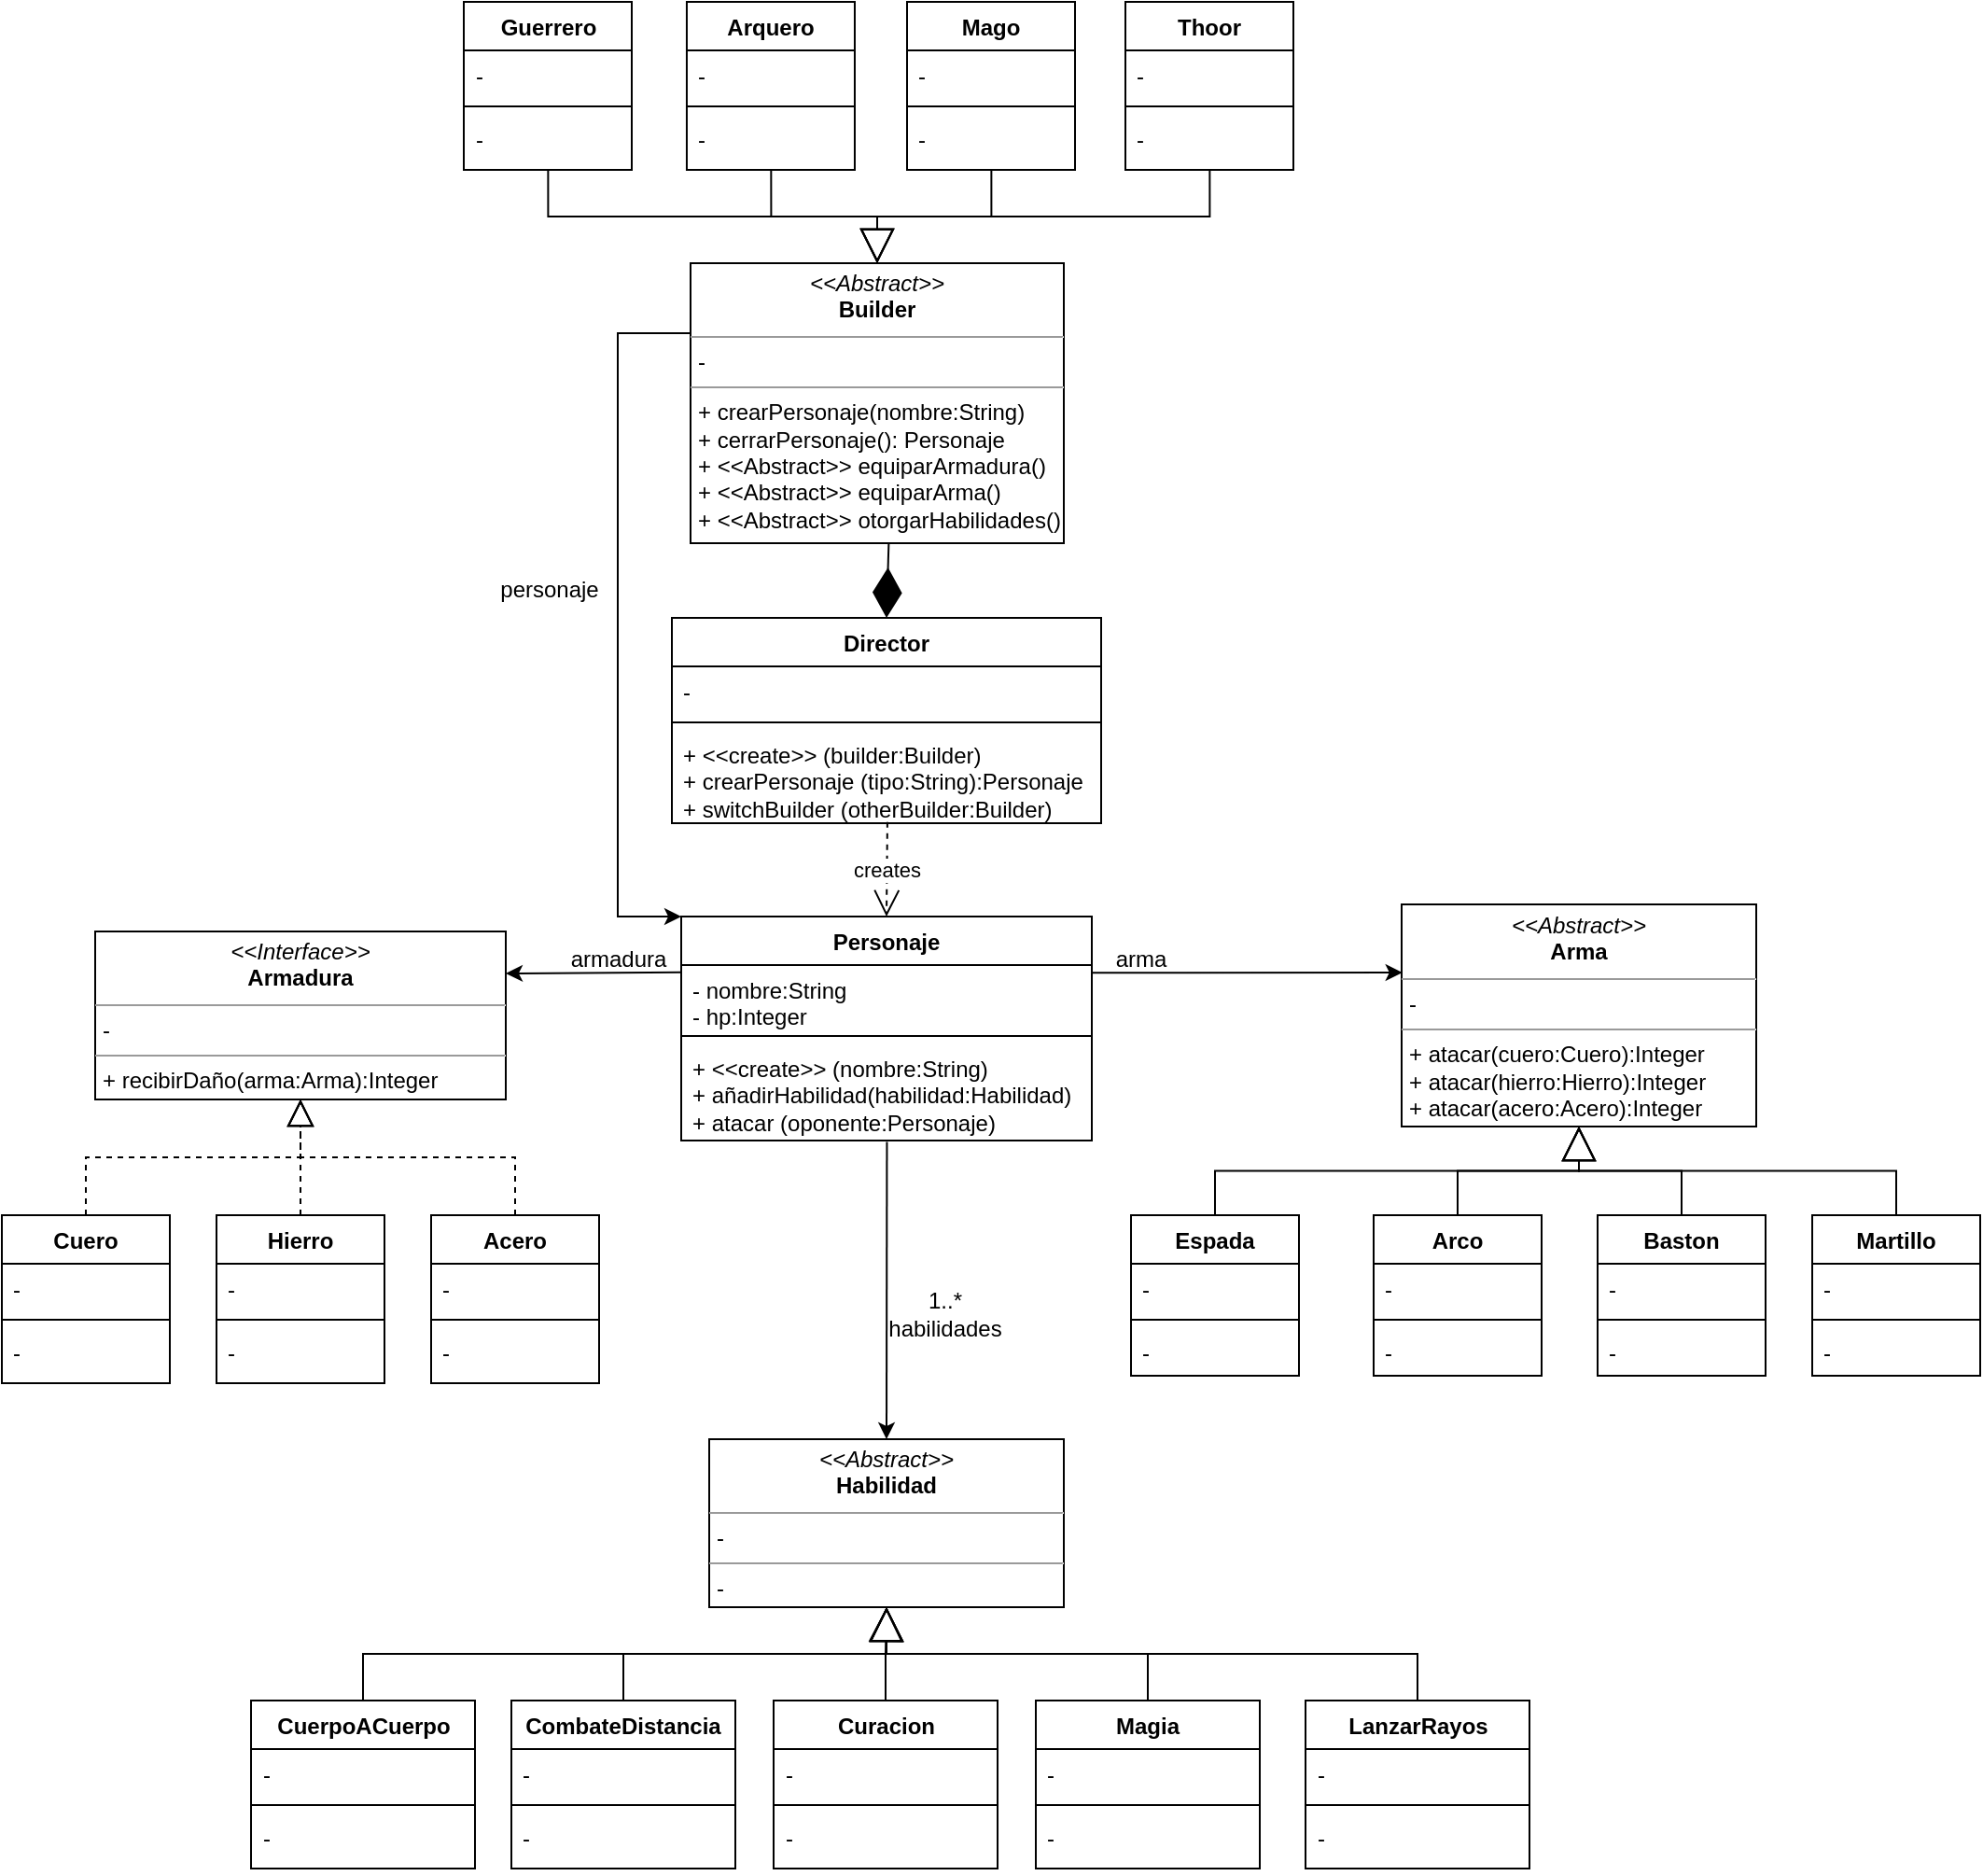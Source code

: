 <mxfile version="21.7.5" type="device">
  <diagram name="Page-1" id="VBmT5hr_gY_kaKwgX23x">
    <mxGraphModel dx="1158" dy="1576" grid="1" gridSize="10" guides="1" tooltips="1" connect="1" arrows="1" fold="1" page="1" pageScale="1" pageWidth="827" pageHeight="1169" math="0" shadow="0">
      <root>
        <mxCell id="0" />
        <mxCell id="1" parent="0" />
        <mxCell id="-g1r-9RGV7ZSKIZAivSF-1" value="Personaje" style="swimlane;fontStyle=1;align=center;verticalAlign=top;childLayout=stackLayout;horizontal=1;startSize=26;horizontalStack=0;resizeParent=1;resizeParentMax=0;resizeLast=0;collapsible=1;marginBottom=0;whiteSpace=wrap;html=1;" parent="1" vertex="1">
          <mxGeometry x="284" y="240" width="220" height="120" as="geometry" />
        </mxCell>
        <mxCell id="-g1r-9RGV7ZSKIZAivSF-2" value="- nombre:String&lt;br&gt;- hp:Integer" style="text;strokeColor=none;fillColor=none;align=left;verticalAlign=top;spacingLeft=4;spacingRight=4;overflow=hidden;rotatable=0;points=[[0,0.5],[1,0.5]];portConstraint=eastwest;whiteSpace=wrap;html=1;" parent="-g1r-9RGV7ZSKIZAivSF-1" vertex="1">
          <mxGeometry y="26" width="220" height="34" as="geometry" />
        </mxCell>
        <mxCell id="-g1r-9RGV7ZSKIZAivSF-3" value="" style="line;strokeWidth=1;fillColor=none;align=left;verticalAlign=middle;spacingTop=-1;spacingLeft=3;spacingRight=3;rotatable=0;labelPosition=right;points=[];portConstraint=eastwest;strokeColor=inherit;" parent="-g1r-9RGV7ZSKIZAivSF-1" vertex="1">
          <mxGeometry y="60" width="220" height="8" as="geometry" />
        </mxCell>
        <mxCell id="-g1r-9RGV7ZSKIZAivSF-4" value="+ &amp;lt;&amp;lt;create&amp;gt;&amp;gt; (nombre:String)&lt;br&gt;+ añadirHabilidad(habilidad:Habilidad)&lt;br&gt;+ atacar (oponente:Personaje)" style="text;strokeColor=none;fillColor=none;align=left;verticalAlign=top;spacingLeft=4;spacingRight=4;overflow=hidden;rotatable=0;points=[[0,0.5],[1,0.5]];portConstraint=eastwest;whiteSpace=wrap;html=1;" parent="-g1r-9RGV7ZSKIZAivSF-1" vertex="1">
          <mxGeometry y="68" width="220" height="52" as="geometry" />
        </mxCell>
        <mxCell id="-g1r-9RGV7ZSKIZAivSF-11" value="&lt;p style=&quot;margin:0px;margin-top:4px;text-align:center;&quot;&gt;&lt;i&gt;&amp;lt;&amp;lt;Interface&amp;gt;&amp;gt;&lt;/i&gt;&lt;br&gt;&lt;b&gt;Armadura&lt;/b&gt;&lt;/p&gt;&lt;hr size=&quot;1&quot;&gt;&lt;p style=&quot;margin:0px;margin-left:4px;&quot;&gt;-&lt;/p&gt;&lt;hr size=&quot;1&quot;&gt;&lt;p style=&quot;margin:0px;margin-left:4px;&quot;&gt;+ recibirDaño(arma:Arma):Integer&lt;/p&gt;" style="verticalAlign=top;align=left;overflow=fill;fontSize=12;fontFamily=Helvetica;html=1;whiteSpace=wrap;" parent="1" vertex="1">
          <mxGeometry x="-30" y="248" width="220" height="90" as="geometry" />
        </mxCell>
        <mxCell id="-g1r-9RGV7ZSKIZAivSF-12" value="Cuero" style="swimlane;fontStyle=1;align=center;verticalAlign=top;childLayout=stackLayout;horizontal=1;startSize=26;horizontalStack=0;resizeParent=1;resizeParentMax=0;resizeLast=0;collapsible=1;marginBottom=0;whiteSpace=wrap;html=1;" parent="1" vertex="1">
          <mxGeometry x="-80" y="400" width="90" height="90" as="geometry" />
        </mxCell>
        <mxCell id="-g1r-9RGV7ZSKIZAivSF-13" value="-&amp;nbsp;" style="text;strokeColor=none;fillColor=none;align=left;verticalAlign=top;spacingLeft=4;spacingRight=4;overflow=hidden;rotatable=0;points=[[0,0.5],[1,0.5]];portConstraint=eastwest;whiteSpace=wrap;html=1;" parent="-g1r-9RGV7ZSKIZAivSF-12" vertex="1">
          <mxGeometry y="26" width="90" height="26" as="geometry" />
        </mxCell>
        <mxCell id="-g1r-9RGV7ZSKIZAivSF-14" value="" style="line;strokeWidth=1;fillColor=none;align=left;verticalAlign=middle;spacingTop=-1;spacingLeft=3;spacingRight=3;rotatable=0;labelPosition=right;points=[];portConstraint=eastwest;strokeColor=inherit;" parent="-g1r-9RGV7ZSKIZAivSF-12" vertex="1">
          <mxGeometry y="52" width="90" height="8" as="geometry" />
        </mxCell>
        <mxCell id="-g1r-9RGV7ZSKIZAivSF-15" value="-" style="text;strokeColor=none;fillColor=none;align=left;verticalAlign=top;spacingLeft=4;spacingRight=4;overflow=hidden;rotatable=0;points=[[0,0.5],[1,0.5]];portConstraint=eastwest;whiteSpace=wrap;html=1;" parent="-g1r-9RGV7ZSKIZAivSF-12" vertex="1">
          <mxGeometry y="60" width="90" height="30" as="geometry" />
        </mxCell>
        <mxCell id="-g1r-9RGV7ZSKIZAivSF-16" value="Hierro" style="swimlane;fontStyle=1;align=center;verticalAlign=top;childLayout=stackLayout;horizontal=1;startSize=26;horizontalStack=0;resizeParent=1;resizeParentMax=0;resizeLast=0;collapsible=1;marginBottom=0;whiteSpace=wrap;html=1;" parent="1" vertex="1">
          <mxGeometry x="35" y="400" width="90" height="90" as="geometry" />
        </mxCell>
        <mxCell id="-g1r-9RGV7ZSKIZAivSF-17" value="-&amp;nbsp;" style="text;strokeColor=none;fillColor=none;align=left;verticalAlign=top;spacingLeft=4;spacingRight=4;overflow=hidden;rotatable=0;points=[[0,0.5],[1,0.5]];portConstraint=eastwest;whiteSpace=wrap;html=1;" parent="-g1r-9RGV7ZSKIZAivSF-16" vertex="1">
          <mxGeometry y="26" width="90" height="26" as="geometry" />
        </mxCell>
        <mxCell id="-g1r-9RGV7ZSKIZAivSF-18" value="" style="line;strokeWidth=1;fillColor=none;align=left;verticalAlign=middle;spacingTop=-1;spacingLeft=3;spacingRight=3;rotatable=0;labelPosition=right;points=[];portConstraint=eastwest;strokeColor=inherit;" parent="-g1r-9RGV7ZSKIZAivSF-16" vertex="1">
          <mxGeometry y="52" width="90" height="8" as="geometry" />
        </mxCell>
        <mxCell id="-g1r-9RGV7ZSKIZAivSF-19" value="-" style="text;strokeColor=none;fillColor=none;align=left;verticalAlign=top;spacingLeft=4;spacingRight=4;overflow=hidden;rotatable=0;points=[[0,0.5],[1,0.5]];portConstraint=eastwest;whiteSpace=wrap;html=1;" parent="-g1r-9RGV7ZSKIZAivSF-16" vertex="1">
          <mxGeometry y="60" width="90" height="30" as="geometry" />
        </mxCell>
        <mxCell id="-g1r-9RGV7ZSKIZAivSF-20" value="Acero" style="swimlane;fontStyle=1;align=center;verticalAlign=top;childLayout=stackLayout;horizontal=1;startSize=26;horizontalStack=0;resizeParent=1;resizeParentMax=0;resizeLast=0;collapsible=1;marginBottom=0;whiteSpace=wrap;html=1;" parent="1" vertex="1">
          <mxGeometry x="150" y="400" width="90" height="90" as="geometry" />
        </mxCell>
        <mxCell id="-g1r-9RGV7ZSKIZAivSF-21" value="-&amp;nbsp;" style="text;strokeColor=none;fillColor=none;align=left;verticalAlign=top;spacingLeft=4;spacingRight=4;overflow=hidden;rotatable=0;points=[[0,0.5],[1,0.5]];portConstraint=eastwest;whiteSpace=wrap;html=1;" parent="-g1r-9RGV7ZSKIZAivSF-20" vertex="1">
          <mxGeometry y="26" width="90" height="26" as="geometry" />
        </mxCell>
        <mxCell id="-g1r-9RGV7ZSKIZAivSF-22" value="" style="line;strokeWidth=1;fillColor=none;align=left;verticalAlign=middle;spacingTop=-1;spacingLeft=3;spacingRight=3;rotatable=0;labelPosition=right;points=[];portConstraint=eastwest;strokeColor=inherit;" parent="-g1r-9RGV7ZSKIZAivSF-20" vertex="1">
          <mxGeometry y="52" width="90" height="8" as="geometry" />
        </mxCell>
        <mxCell id="-g1r-9RGV7ZSKIZAivSF-23" value="-" style="text;strokeColor=none;fillColor=none;align=left;verticalAlign=top;spacingLeft=4;spacingRight=4;overflow=hidden;rotatable=0;points=[[0,0.5],[1,0.5]];portConstraint=eastwest;whiteSpace=wrap;html=1;" parent="-g1r-9RGV7ZSKIZAivSF-20" vertex="1">
          <mxGeometry y="60" width="90" height="30" as="geometry" />
        </mxCell>
        <mxCell id="-g1r-9RGV7ZSKIZAivSF-24" value="" style="endArrow=block;dashed=1;endFill=0;endSize=12;html=1;rounded=0;exitX=0.5;exitY=0;exitDx=0;exitDy=0;entryX=0.5;entryY=1;entryDx=0;entryDy=0;edgeStyle=orthogonalEdgeStyle;" parent="1" source="-g1r-9RGV7ZSKIZAivSF-12" target="-g1r-9RGV7ZSKIZAivSF-11" edge="1">
          <mxGeometry width="160" relative="1" as="geometry">
            <mxPoint x="30" y="380" as="sourcePoint" />
            <mxPoint x="190" y="380" as="targetPoint" />
          </mxGeometry>
        </mxCell>
        <mxCell id="-g1r-9RGV7ZSKIZAivSF-25" value="" style="endArrow=block;dashed=1;endFill=0;endSize=12;html=1;rounded=0;exitX=0.5;exitY=0;exitDx=0;exitDy=0;entryX=0.5;entryY=1;entryDx=0;entryDy=0;edgeStyle=orthogonalEdgeStyle;" parent="1" source="-g1r-9RGV7ZSKIZAivSF-16" target="-g1r-9RGV7ZSKIZAivSF-11" edge="1">
          <mxGeometry width="160" relative="1" as="geometry">
            <mxPoint x="-25" y="410" as="sourcePoint" />
            <mxPoint x="90" y="370" as="targetPoint" />
          </mxGeometry>
        </mxCell>
        <mxCell id="-g1r-9RGV7ZSKIZAivSF-26" value="" style="endArrow=block;dashed=1;endFill=0;endSize=12;html=1;rounded=0;exitX=0.5;exitY=0;exitDx=0;exitDy=0;entryX=0.5;entryY=1;entryDx=0;entryDy=0;edgeStyle=orthogonalEdgeStyle;" parent="1" source="-g1r-9RGV7ZSKIZAivSF-20" target="-g1r-9RGV7ZSKIZAivSF-11" edge="1">
          <mxGeometry width="160" relative="1" as="geometry">
            <mxPoint x="105" y="410" as="sourcePoint" />
            <mxPoint x="90" y="370" as="targetPoint" />
          </mxGeometry>
        </mxCell>
        <mxCell id="-g1r-9RGV7ZSKIZAivSF-28" value="&lt;p style=&quot;margin:0px;margin-top:4px;text-align:center;&quot;&gt;&lt;i&gt;&amp;lt;&amp;lt;Abstract&amp;gt;&amp;gt;&lt;/i&gt;&lt;br&gt;&lt;b&gt;Arma&lt;/b&gt;&lt;/p&gt;&lt;hr size=&quot;1&quot;&gt;&lt;p style=&quot;margin:0px;margin-left:4px;&quot;&gt;-&lt;/p&gt;&lt;hr size=&quot;1&quot;&gt;&lt;p style=&quot;margin:0px;margin-left:4px;&quot;&gt;+ atacar(cuero:Cuero):Integer&lt;/p&gt;&lt;p style=&quot;margin:0px;margin-left:4px;&quot;&gt;+ atacar(hierro:Hierro):Integer&lt;/p&gt;&lt;p style=&quot;margin:0px;margin-left:4px;&quot;&gt;+ atacar(acero:Acero):Integer&lt;/p&gt;" style="verticalAlign=top;align=left;overflow=fill;fontSize=12;fontFamily=Helvetica;html=1;whiteSpace=wrap;" parent="1" vertex="1">
          <mxGeometry x="670" y="233.5" width="190" height="119" as="geometry" />
        </mxCell>
        <mxCell id="-g1r-9RGV7ZSKIZAivSF-29" value="Espada" style="swimlane;fontStyle=1;align=center;verticalAlign=top;childLayout=stackLayout;horizontal=1;startSize=26;horizontalStack=0;resizeParent=1;resizeParentMax=0;resizeLast=0;collapsible=1;marginBottom=0;whiteSpace=wrap;html=1;" parent="1" vertex="1">
          <mxGeometry x="525" y="400" width="90" height="86" as="geometry" />
        </mxCell>
        <mxCell id="-g1r-9RGV7ZSKIZAivSF-30" value="-" style="text;strokeColor=none;fillColor=none;align=left;verticalAlign=top;spacingLeft=4;spacingRight=4;overflow=hidden;rotatable=0;points=[[0,0.5],[1,0.5]];portConstraint=eastwest;whiteSpace=wrap;html=1;" parent="-g1r-9RGV7ZSKIZAivSF-29" vertex="1">
          <mxGeometry y="26" width="90" height="26" as="geometry" />
        </mxCell>
        <mxCell id="-g1r-9RGV7ZSKIZAivSF-31" value="" style="line;strokeWidth=1;fillColor=none;align=left;verticalAlign=middle;spacingTop=-1;spacingLeft=3;spacingRight=3;rotatable=0;labelPosition=right;points=[];portConstraint=eastwest;strokeColor=inherit;" parent="-g1r-9RGV7ZSKIZAivSF-29" vertex="1">
          <mxGeometry y="52" width="90" height="8" as="geometry" />
        </mxCell>
        <mxCell id="-g1r-9RGV7ZSKIZAivSF-32" value="-" style="text;strokeColor=none;fillColor=none;align=left;verticalAlign=top;spacingLeft=4;spacingRight=4;overflow=hidden;rotatable=0;points=[[0,0.5],[1,0.5]];portConstraint=eastwest;whiteSpace=wrap;html=1;" parent="-g1r-9RGV7ZSKIZAivSF-29" vertex="1">
          <mxGeometry y="60" width="90" height="26" as="geometry" />
        </mxCell>
        <mxCell id="-g1r-9RGV7ZSKIZAivSF-33" value="Arco" style="swimlane;fontStyle=1;align=center;verticalAlign=top;childLayout=stackLayout;horizontal=1;startSize=26;horizontalStack=0;resizeParent=1;resizeParentMax=0;resizeLast=0;collapsible=1;marginBottom=0;whiteSpace=wrap;html=1;" parent="1" vertex="1">
          <mxGeometry x="655" y="400" width="90" height="86" as="geometry" />
        </mxCell>
        <mxCell id="-g1r-9RGV7ZSKIZAivSF-34" value="-" style="text;strokeColor=none;fillColor=none;align=left;verticalAlign=top;spacingLeft=4;spacingRight=4;overflow=hidden;rotatable=0;points=[[0,0.5],[1,0.5]];portConstraint=eastwest;whiteSpace=wrap;html=1;" parent="-g1r-9RGV7ZSKIZAivSF-33" vertex="1">
          <mxGeometry y="26" width="90" height="26" as="geometry" />
        </mxCell>
        <mxCell id="-g1r-9RGV7ZSKIZAivSF-35" value="" style="line;strokeWidth=1;fillColor=none;align=left;verticalAlign=middle;spacingTop=-1;spacingLeft=3;spacingRight=3;rotatable=0;labelPosition=right;points=[];portConstraint=eastwest;strokeColor=inherit;" parent="-g1r-9RGV7ZSKIZAivSF-33" vertex="1">
          <mxGeometry y="52" width="90" height="8" as="geometry" />
        </mxCell>
        <mxCell id="-g1r-9RGV7ZSKIZAivSF-36" value="-" style="text;strokeColor=none;fillColor=none;align=left;verticalAlign=top;spacingLeft=4;spacingRight=4;overflow=hidden;rotatable=0;points=[[0,0.5],[1,0.5]];portConstraint=eastwest;whiteSpace=wrap;html=1;" parent="-g1r-9RGV7ZSKIZAivSF-33" vertex="1">
          <mxGeometry y="60" width="90" height="26" as="geometry" />
        </mxCell>
        <mxCell id="-g1r-9RGV7ZSKIZAivSF-37" value="Baston" style="swimlane;fontStyle=1;align=center;verticalAlign=top;childLayout=stackLayout;horizontal=1;startSize=26;horizontalStack=0;resizeParent=1;resizeParentMax=0;resizeLast=0;collapsible=1;marginBottom=0;whiteSpace=wrap;html=1;" parent="1" vertex="1">
          <mxGeometry x="775" y="400" width="90" height="86" as="geometry" />
        </mxCell>
        <mxCell id="-g1r-9RGV7ZSKIZAivSF-38" value="-" style="text;strokeColor=none;fillColor=none;align=left;verticalAlign=top;spacingLeft=4;spacingRight=4;overflow=hidden;rotatable=0;points=[[0,0.5],[1,0.5]];portConstraint=eastwest;whiteSpace=wrap;html=1;" parent="-g1r-9RGV7ZSKIZAivSF-37" vertex="1">
          <mxGeometry y="26" width="90" height="26" as="geometry" />
        </mxCell>
        <mxCell id="-g1r-9RGV7ZSKIZAivSF-39" value="" style="line;strokeWidth=1;fillColor=none;align=left;verticalAlign=middle;spacingTop=-1;spacingLeft=3;spacingRight=3;rotatable=0;labelPosition=right;points=[];portConstraint=eastwest;strokeColor=inherit;" parent="-g1r-9RGV7ZSKIZAivSF-37" vertex="1">
          <mxGeometry y="52" width="90" height="8" as="geometry" />
        </mxCell>
        <mxCell id="-g1r-9RGV7ZSKIZAivSF-40" value="-" style="text;strokeColor=none;fillColor=none;align=left;verticalAlign=top;spacingLeft=4;spacingRight=4;overflow=hidden;rotatable=0;points=[[0,0.5],[1,0.5]];portConstraint=eastwest;whiteSpace=wrap;html=1;" parent="-g1r-9RGV7ZSKIZAivSF-37" vertex="1">
          <mxGeometry y="60" width="90" height="26" as="geometry" />
        </mxCell>
        <mxCell id="-g1r-9RGV7ZSKIZAivSF-41" value="" style="endArrow=block;endSize=16;endFill=0;html=1;rounded=0;exitX=0.5;exitY=0;exitDx=0;exitDy=0;entryX=0.5;entryY=1;entryDx=0;entryDy=0;edgeStyle=orthogonalEdgeStyle;" parent="1" source="-g1r-9RGV7ZSKIZAivSF-29" target="-g1r-9RGV7ZSKIZAivSF-28" edge="1">
          <mxGeometry width="160" relative="1" as="geometry">
            <mxPoint x="440" y="420" as="sourcePoint" />
            <mxPoint x="600" y="420" as="targetPoint" />
          </mxGeometry>
        </mxCell>
        <mxCell id="-g1r-9RGV7ZSKIZAivSF-42" value="" style="endArrow=block;endSize=16;endFill=0;html=1;rounded=0;exitX=0.5;exitY=0;exitDx=0;exitDy=0;edgeStyle=orthogonalEdgeStyle;entryX=0.5;entryY=1;entryDx=0;entryDy=0;" parent="1" source="-g1r-9RGV7ZSKIZAivSF-33" target="-g1r-9RGV7ZSKIZAivSF-28" edge="1">
          <mxGeometry width="160" relative="1" as="geometry">
            <mxPoint x="580" y="410" as="sourcePoint" />
            <mxPoint x="700" y="330" as="targetPoint" />
          </mxGeometry>
        </mxCell>
        <mxCell id="-g1r-9RGV7ZSKIZAivSF-43" value="" style="endArrow=block;endSize=16;endFill=0;html=1;rounded=0;exitX=0.5;exitY=0;exitDx=0;exitDy=0;edgeStyle=orthogonalEdgeStyle;entryX=0.5;entryY=1;entryDx=0;entryDy=0;" parent="1" source="-g1r-9RGV7ZSKIZAivSF-37" target="-g1r-9RGV7ZSKIZAivSF-28" edge="1">
          <mxGeometry width="160" relative="1" as="geometry">
            <mxPoint x="710" y="410" as="sourcePoint" />
            <mxPoint x="710" y="340" as="targetPoint" />
          </mxGeometry>
        </mxCell>
        <mxCell id="-g1r-9RGV7ZSKIZAivSF-44" value="&lt;p style=&quot;margin:0px;margin-top:4px;text-align:center;&quot;&gt;&lt;i&gt;&amp;lt;&amp;lt;Abstract&amp;gt;&amp;gt;&lt;/i&gt;&lt;br&gt;&lt;b&gt;Habilidad&lt;/b&gt;&lt;/p&gt;&lt;hr size=&quot;1&quot;&gt;&lt;p style=&quot;margin:0px;margin-left:4px;&quot;&gt;-&lt;/p&gt;&lt;hr size=&quot;1&quot;&gt;&lt;p style=&quot;margin:0px;margin-left:4px;&quot;&gt;-&lt;/p&gt;" style="verticalAlign=top;align=left;overflow=fill;fontSize=12;fontFamily=Helvetica;html=1;whiteSpace=wrap;" parent="1" vertex="1">
          <mxGeometry x="299" y="520" width="190" height="90" as="geometry" />
        </mxCell>
        <mxCell id="-g1r-9RGV7ZSKIZAivSF-45" value="CuerpoACuerpo" style="swimlane;fontStyle=1;align=center;verticalAlign=top;childLayout=stackLayout;horizontal=1;startSize=26;horizontalStack=0;resizeParent=1;resizeParentMax=0;resizeLast=0;collapsible=1;marginBottom=0;whiteSpace=wrap;html=1;" parent="1" vertex="1">
          <mxGeometry x="53.5" y="660" width="120" height="90" as="geometry" />
        </mxCell>
        <mxCell id="-g1r-9RGV7ZSKIZAivSF-46" value="-&amp;nbsp;" style="text;strokeColor=none;fillColor=none;align=left;verticalAlign=top;spacingLeft=4;spacingRight=4;overflow=hidden;rotatable=0;points=[[0,0.5],[1,0.5]];portConstraint=eastwest;whiteSpace=wrap;html=1;" parent="-g1r-9RGV7ZSKIZAivSF-45" vertex="1">
          <mxGeometry y="26" width="120" height="26" as="geometry" />
        </mxCell>
        <mxCell id="-g1r-9RGV7ZSKIZAivSF-47" value="" style="line;strokeWidth=1;fillColor=none;align=left;verticalAlign=middle;spacingTop=-1;spacingLeft=3;spacingRight=3;rotatable=0;labelPosition=right;points=[];portConstraint=eastwest;strokeColor=inherit;" parent="-g1r-9RGV7ZSKIZAivSF-45" vertex="1">
          <mxGeometry y="52" width="120" height="8" as="geometry" />
        </mxCell>
        <mxCell id="-g1r-9RGV7ZSKIZAivSF-48" value="-" style="text;strokeColor=none;fillColor=none;align=left;verticalAlign=top;spacingLeft=4;spacingRight=4;overflow=hidden;rotatable=0;points=[[0,0.5],[1,0.5]];portConstraint=eastwest;whiteSpace=wrap;html=1;" parent="-g1r-9RGV7ZSKIZAivSF-45" vertex="1">
          <mxGeometry y="60" width="120" height="30" as="geometry" />
        </mxCell>
        <mxCell id="-g1r-9RGV7ZSKIZAivSF-49" value="CombateDistancia" style="swimlane;fontStyle=1;align=center;verticalAlign=top;childLayout=stackLayout;horizontal=1;startSize=26;horizontalStack=0;resizeParent=1;resizeParentMax=0;resizeLast=0;collapsible=1;marginBottom=0;whiteSpace=wrap;html=1;" parent="1" vertex="1">
          <mxGeometry x="193" y="660" width="120" height="90" as="geometry" />
        </mxCell>
        <mxCell id="-g1r-9RGV7ZSKIZAivSF-50" value="-&amp;nbsp;" style="text;strokeColor=none;fillColor=none;align=left;verticalAlign=top;spacingLeft=4;spacingRight=4;overflow=hidden;rotatable=0;points=[[0,0.5],[1,0.5]];portConstraint=eastwest;whiteSpace=wrap;html=1;" parent="-g1r-9RGV7ZSKIZAivSF-49" vertex="1">
          <mxGeometry y="26" width="120" height="26" as="geometry" />
        </mxCell>
        <mxCell id="-g1r-9RGV7ZSKIZAivSF-51" value="" style="line;strokeWidth=1;fillColor=none;align=left;verticalAlign=middle;spacingTop=-1;spacingLeft=3;spacingRight=3;rotatable=0;labelPosition=right;points=[];portConstraint=eastwest;strokeColor=inherit;" parent="-g1r-9RGV7ZSKIZAivSF-49" vertex="1">
          <mxGeometry y="52" width="120" height="8" as="geometry" />
        </mxCell>
        <mxCell id="-g1r-9RGV7ZSKIZAivSF-52" value="-" style="text;strokeColor=none;fillColor=none;align=left;verticalAlign=top;spacingLeft=4;spacingRight=4;overflow=hidden;rotatable=0;points=[[0,0.5],[1,0.5]];portConstraint=eastwest;whiteSpace=wrap;html=1;" parent="-g1r-9RGV7ZSKIZAivSF-49" vertex="1">
          <mxGeometry y="60" width="120" height="30" as="geometry" />
        </mxCell>
        <mxCell id="-g1r-9RGV7ZSKIZAivSF-53" value="Curacion" style="swimlane;fontStyle=1;align=center;verticalAlign=top;childLayout=stackLayout;horizontal=1;startSize=26;horizontalStack=0;resizeParent=1;resizeParentMax=0;resizeLast=0;collapsible=1;marginBottom=0;whiteSpace=wrap;html=1;" parent="1" vertex="1">
          <mxGeometry x="333.5" y="660" width="120" height="90" as="geometry" />
        </mxCell>
        <mxCell id="-g1r-9RGV7ZSKIZAivSF-54" value="-&amp;nbsp;" style="text;strokeColor=none;fillColor=none;align=left;verticalAlign=top;spacingLeft=4;spacingRight=4;overflow=hidden;rotatable=0;points=[[0,0.5],[1,0.5]];portConstraint=eastwest;whiteSpace=wrap;html=1;" parent="-g1r-9RGV7ZSKIZAivSF-53" vertex="1">
          <mxGeometry y="26" width="120" height="26" as="geometry" />
        </mxCell>
        <mxCell id="-g1r-9RGV7ZSKIZAivSF-55" value="" style="line;strokeWidth=1;fillColor=none;align=left;verticalAlign=middle;spacingTop=-1;spacingLeft=3;spacingRight=3;rotatable=0;labelPosition=right;points=[];portConstraint=eastwest;strokeColor=inherit;" parent="-g1r-9RGV7ZSKIZAivSF-53" vertex="1">
          <mxGeometry y="52" width="120" height="8" as="geometry" />
        </mxCell>
        <mxCell id="-g1r-9RGV7ZSKIZAivSF-56" value="-" style="text;strokeColor=none;fillColor=none;align=left;verticalAlign=top;spacingLeft=4;spacingRight=4;overflow=hidden;rotatable=0;points=[[0,0.5],[1,0.5]];portConstraint=eastwest;whiteSpace=wrap;html=1;" parent="-g1r-9RGV7ZSKIZAivSF-53" vertex="1">
          <mxGeometry y="60" width="120" height="30" as="geometry" />
        </mxCell>
        <mxCell id="-g1r-9RGV7ZSKIZAivSF-57" value="Magia" style="swimlane;fontStyle=1;align=center;verticalAlign=top;childLayout=stackLayout;horizontal=1;startSize=26;horizontalStack=0;resizeParent=1;resizeParentMax=0;resizeLast=0;collapsible=1;marginBottom=0;whiteSpace=wrap;html=1;" parent="1" vertex="1">
          <mxGeometry x="474" y="660" width="120" height="90" as="geometry" />
        </mxCell>
        <mxCell id="-g1r-9RGV7ZSKIZAivSF-58" value="-&amp;nbsp;" style="text;strokeColor=none;fillColor=none;align=left;verticalAlign=top;spacingLeft=4;spacingRight=4;overflow=hidden;rotatable=0;points=[[0,0.5],[1,0.5]];portConstraint=eastwest;whiteSpace=wrap;html=1;" parent="-g1r-9RGV7ZSKIZAivSF-57" vertex="1">
          <mxGeometry y="26" width="120" height="26" as="geometry" />
        </mxCell>
        <mxCell id="-g1r-9RGV7ZSKIZAivSF-59" value="" style="line;strokeWidth=1;fillColor=none;align=left;verticalAlign=middle;spacingTop=-1;spacingLeft=3;spacingRight=3;rotatable=0;labelPosition=right;points=[];portConstraint=eastwest;strokeColor=inherit;" parent="-g1r-9RGV7ZSKIZAivSF-57" vertex="1">
          <mxGeometry y="52" width="120" height="8" as="geometry" />
        </mxCell>
        <mxCell id="-g1r-9RGV7ZSKIZAivSF-60" value="-" style="text;strokeColor=none;fillColor=none;align=left;verticalAlign=top;spacingLeft=4;spacingRight=4;overflow=hidden;rotatable=0;points=[[0,0.5],[1,0.5]];portConstraint=eastwest;whiteSpace=wrap;html=1;" parent="-g1r-9RGV7ZSKIZAivSF-57" vertex="1">
          <mxGeometry y="60" width="120" height="30" as="geometry" />
        </mxCell>
        <mxCell id="-g1r-9RGV7ZSKIZAivSF-61" value="" style="endArrow=block;endSize=16;endFill=0;html=1;rounded=0;exitX=0.5;exitY=0;exitDx=0;exitDy=0;entryX=0.5;entryY=1;entryDx=0;entryDy=0;edgeStyle=orthogonalEdgeStyle;" parent="1" source="-g1r-9RGV7ZSKIZAivSF-45" target="-g1r-9RGV7ZSKIZAivSF-44" edge="1">
          <mxGeometry width="160" relative="1" as="geometry">
            <mxPoint x="580" y="410" as="sourcePoint" />
            <mxPoint x="710" y="350" as="targetPoint" />
          </mxGeometry>
        </mxCell>
        <mxCell id="-g1r-9RGV7ZSKIZAivSF-62" value="" style="endArrow=block;endSize=16;endFill=0;html=1;rounded=0;exitX=0.5;exitY=0;exitDx=0;exitDy=0;entryX=0.5;entryY=1;entryDx=0;entryDy=0;edgeStyle=orthogonalEdgeStyle;" parent="1" source="-g1r-9RGV7ZSKIZAivSF-49" target="-g1r-9RGV7ZSKIZAivSF-44" edge="1">
          <mxGeometry width="160" relative="1" as="geometry">
            <mxPoint x="195" y="670" as="sourcePoint" />
            <mxPoint x="405" y="620" as="targetPoint" />
          </mxGeometry>
        </mxCell>
        <mxCell id="-g1r-9RGV7ZSKIZAivSF-63" value="" style="endArrow=block;endSize=16;endFill=0;html=1;rounded=0;exitX=0.5;exitY=0;exitDx=0;exitDy=0;entryX=0.5;entryY=1;entryDx=0;entryDy=0;edgeStyle=orthogonalEdgeStyle;" parent="1" source="-g1r-9RGV7ZSKIZAivSF-53" target="-g1r-9RGV7ZSKIZAivSF-44" edge="1">
          <mxGeometry width="160" relative="1" as="geometry">
            <mxPoint x="205" y="680" as="sourcePoint" />
            <mxPoint x="415" y="630" as="targetPoint" />
          </mxGeometry>
        </mxCell>
        <mxCell id="-g1r-9RGV7ZSKIZAivSF-64" value="" style="endArrow=block;endSize=16;endFill=0;html=1;rounded=0;exitX=0.5;exitY=0;exitDx=0;exitDy=0;entryX=0.5;entryY=1;entryDx=0;entryDy=0;edgeStyle=orthogonalEdgeStyle;" parent="1" source="-g1r-9RGV7ZSKIZAivSF-57" target="-g1r-9RGV7ZSKIZAivSF-44" edge="1">
          <mxGeometry width="160" relative="1" as="geometry">
            <mxPoint x="215" y="690" as="sourcePoint" />
            <mxPoint x="425" y="640" as="targetPoint" />
          </mxGeometry>
        </mxCell>
        <mxCell id="-g1r-9RGV7ZSKIZAivSF-65" value="Director" style="swimlane;fontStyle=1;align=center;verticalAlign=top;childLayout=stackLayout;horizontal=1;startSize=26;horizontalStack=0;resizeParent=1;resizeParentMax=0;resizeLast=0;collapsible=1;marginBottom=0;whiteSpace=wrap;html=1;" parent="1" vertex="1">
          <mxGeometry x="279" y="80" width="230" height="110" as="geometry" />
        </mxCell>
        <mxCell id="-g1r-9RGV7ZSKIZAivSF-66" value="-" style="text;strokeColor=none;fillColor=none;align=left;verticalAlign=top;spacingLeft=4;spacingRight=4;overflow=hidden;rotatable=0;points=[[0,0.5],[1,0.5]];portConstraint=eastwest;whiteSpace=wrap;html=1;" parent="-g1r-9RGV7ZSKIZAivSF-65" vertex="1">
          <mxGeometry y="26" width="230" height="26" as="geometry" />
        </mxCell>
        <mxCell id="-g1r-9RGV7ZSKIZAivSF-67" value="" style="line;strokeWidth=1;fillColor=none;align=left;verticalAlign=middle;spacingTop=-1;spacingLeft=3;spacingRight=3;rotatable=0;labelPosition=right;points=[];portConstraint=eastwest;strokeColor=inherit;" parent="-g1r-9RGV7ZSKIZAivSF-65" vertex="1">
          <mxGeometry y="52" width="230" height="8" as="geometry" />
        </mxCell>
        <mxCell id="-g1r-9RGV7ZSKIZAivSF-68" value="+ &amp;lt;&amp;lt;create&amp;gt;&amp;gt; (builder:Builder)&lt;br&gt;+ crearPersonaje (tipo:String):Personaje&lt;br&gt;+ switchBuilder (otherBuilder:Builder)" style="text;strokeColor=none;fillColor=none;align=left;verticalAlign=top;spacingLeft=4;spacingRight=4;overflow=hidden;rotatable=0;points=[[0,0.5],[1,0.5]];portConstraint=eastwest;whiteSpace=wrap;html=1;" parent="-g1r-9RGV7ZSKIZAivSF-65" vertex="1">
          <mxGeometry y="60" width="230" height="50" as="geometry" />
        </mxCell>
        <mxCell id="-g1r-9RGV7ZSKIZAivSF-69" value="&lt;p style=&quot;margin:0px;margin-top:4px;text-align:center;&quot;&gt;&lt;i&gt;&amp;lt;&amp;lt;Abstract&amp;gt;&amp;gt;&lt;/i&gt;&lt;br&gt;&lt;b&gt;Builder&lt;/b&gt;&lt;/p&gt;&lt;hr size=&quot;1&quot;&gt;&lt;p style=&quot;margin:0px;margin-left:4px;&quot;&gt;-&lt;/p&gt;&lt;hr size=&quot;1&quot;&gt;&lt;p style=&quot;margin:0px;margin-left:4px;&quot;&gt;+ crearPersonaje(nombre:String)&lt;/p&gt;&lt;p style=&quot;margin:0px;margin-left:4px;&quot;&gt;+ cerrarPersonaje(): Personaje&lt;/p&gt;&lt;p style=&quot;margin:0px;margin-left:4px;&quot;&gt;+ &amp;lt;&amp;lt;Abstract&amp;gt;&amp;gt; equiparArmadura()&lt;/p&gt;&lt;p style=&quot;margin:0px;margin-left:4px;&quot;&gt;+ &amp;lt;&amp;lt;Abstract&amp;gt;&amp;gt; equiparArma()&lt;/p&gt;&lt;p style=&quot;margin:0px;margin-left:4px;&quot;&gt;+ &amp;lt;&amp;lt;Abstract&amp;gt;&amp;gt; otorgarHabilidades()&lt;/p&gt;" style="verticalAlign=top;align=left;overflow=fill;fontSize=12;fontFamily=Helvetica;html=1;whiteSpace=wrap;" parent="1" vertex="1">
          <mxGeometry x="289" y="-110" width="200" height="150" as="geometry" />
        </mxCell>
        <mxCell id="-g1r-9RGV7ZSKIZAivSF-71" value="Guerrero" style="swimlane;fontStyle=1;align=center;verticalAlign=top;childLayout=stackLayout;horizontal=1;startSize=26;horizontalStack=0;resizeParent=1;resizeParentMax=0;resizeLast=0;collapsible=1;marginBottom=0;whiteSpace=wrap;html=1;" parent="1" vertex="1">
          <mxGeometry x="167.5" y="-250" width="90" height="90" as="geometry" />
        </mxCell>
        <mxCell id="-g1r-9RGV7ZSKIZAivSF-72" value="-&amp;nbsp;" style="text;strokeColor=none;fillColor=none;align=left;verticalAlign=top;spacingLeft=4;spacingRight=4;overflow=hidden;rotatable=0;points=[[0,0.5],[1,0.5]];portConstraint=eastwest;whiteSpace=wrap;html=1;" parent="-g1r-9RGV7ZSKIZAivSF-71" vertex="1">
          <mxGeometry y="26" width="90" height="26" as="geometry" />
        </mxCell>
        <mxCell id="-g1r-9RGV7ZSKIZAivSF-73" value="" style="line;strokeWidth=1;fillColor=none;align=left;verticalAlign=middle;spacingTop=-1;spacingLeft=3;spacingRight=3;rotatable=0;labelPosition=right;points=[];portConstraint=eastwest;strokeColor=inherit;" parent="-g1r-9RGV7ZSKIZAivSF-71" vertex="1">
          <mxGeometry y="52" width="90" height="8" as="geometry" />
        </mxCell>
        <mxCell id="-g1r-9RGV7ZSKIZAivSF-74" value="-" style="text;strokeColor=none;fillColor=none;align=left;verticalAlign=top;spacingLeft=4;spacingRight=4;overflow=hidden;rotatable=0;points=[[0,0.5],[1,0.5]];portConstraint=eastwest;whiteSpace=wrap;html=1;" parent="-g1r-9RGV7ZSKIZAivSF-71" vertex="1">
          <mxGeometry y="60" width="90" height="30" as="geometry" />
        </mxCell>
        <mxCell id="-g1r-9RGV7ZSKIZAivSF-83" value="" style="endArrow=classic;html=1;rounded=0;entryX=1;entryY=0.25;entryDx=0;entryDy=0;exitX=-0.001;exitY=0.113;exitDx=0;exitDy=0;exitPerimeter=0;" parent="1" source="-g1r-9RGV7ZSKIZAivSF-2" target="-g1r-9RGV7ZSKIZAivSF-11" edge="1">
          <mxGeometry width="50" height="50" relative="1" as="geometry">
            <mxPoint x="290" y="270" as="sourcePoint" />
            <mxPoint x="360" y="270" as="targetPoint" />
          </mxGeometry>
        </mxCell>
        <mxCell id="-g1r-9RGV7ZSKIZAivSF-84" value="" style="endArrow=classic;html=1;rounded=0;entryX=0.002;entryY=0.307;entryDx=0;entryDy=0;entryPerimeter=0;exitX=1;exitY=0.121;exitDx=0;exitDy=0;exitPerimeter=0;" parent="1" source="-g1r-9RGV7ZSKIZAivSF-2" target="-g1r-9RGV7ZSKIZAivSF-28" edge="1">
          <mxGeometry width="50" height="50" relative="1" as="geometry">
            <mxPoint x="490" y="270" as="sourcePoint" />
            <mxPoint x="560" y="250" as="targetPoint" />
          </mxGeometry>
        </mxCell>
        <mxCell id="-g1r-9RGV7ZSKIZAivSF-85" value="armadura" style="text;html=1;align=center;verticalAlign=middle;resizable=0;points=[];autosize=1;strokeColor=none;fillColor=none;" parent="1" vertex="1">
          <mxGeometry x="215" y="248" width="70" height="30" as="geometry" />
        </mxCell>
        <mxCell id="-g1r-9RGV7ZSKIZAivSF-86" value="arma" style="text;html=1;align=center;verticalAlign=middle;resizable=0;points=[];autosize=1;strokeColor=none;fillColor=none;" parent="1" vertex="1">
          <mxGeometry x="505" y="248" width="50" height="30" as="geometry" />
        </mxCell>
        <mxCell id="-g1r-9RGV7ZSKIZAivSF-87" value="" style="endArrow=classic;html=1;rounded=0;entryX=0.5;entryY=0;entryDx=0;entryDy=0;exitX=0.501;exitY=1.015;exitDx=0;exitDy=0;exitPerimeter=0;" parent="1" source="-g1r-9RGV7ZSKIZAivSF-4" target="-g1r-9RGV7ZSKIZAivSF-44" edge="1">
          <mxGeometry width="50" height="50" relative="1" as="geometry">
            <mxPoint x="390" y="360" as="sourcePoint" />
            <mxPoint x="350" y="390" as="targetPoint" />
          </mxGeometry>
        </mxCell>
        <mxCell id="-g1r-9RGV7ZSKIZAivSF-88" value="1..*&lt;br&gt;habilidades" style="text;html=1;align=center;verticalAlign=middle;resizable=0;points=[];autosize=1;strokeColor=none;fillColor=none;" parent="1" vertex="1">
          <mxGeometry x="384.5" y="433" width="80" height="40" as="geometry" />
        </mxCell>
        <mxCell id="-g1r-9RGV7ZSKIZAivSF-94" value="" style="endArrow=diamondThin;endFill=1;endSize=24;html=1;rounded=0;entryX=0.5;entryY=0;entryDx=0;entryDy=0;exitX=0.531;exitY=0.999;exitDx=0;exitDy=0;exitPerimeter=0;" parent="1" source="-g1r-9RGV7ZSKIZAivSF-69" target="-g1r-9RGV7ZSKIZAivSF-65" edge="1">
          <mxGeometry width="160" relative="1" as="geometry">
            <mxPoint x="300" y="80" as="sourcePoint" />
            <mxPoint x="460" y="80" as="targetPoint" />
          </mxGeometry>
        </mxCell>
        <mxCell id="-g1r-9RGV7ZSKIZAivSF-98" value="creates" style="endArrow=open;endSize=12;dashed=1;html=1;rounded=0;exitX=0.502;exitY=0.988;exitDx=0;exitDy=0;exitPerimeter=0;entryX=0.5;entryY=0;entryDx=0;entryDy=0;" parent="1" source="-g1r-9RGV7ZSKIZAivSF-68" target="-g1r-9RGV7ZSKIZAivSF-1" edge="1">
          <mxGeometry width="160" relative="1" as="geometry">
            <mxPoint x="290" y="290" as="sourcePoint" />
            <mxPoint x="450" y="290" as="targetPoint" />
          </mxGeometry>
        </mxCell>
        <mxCell id="xJFOzxaC2wtXGBH1hl5q-5" value="" style="endArrow=block;endSize=16;endFill=0;html=1;rounded=0;entryX=0.5;entryY=0;entryDx=0;entryDy=0;exitX=0.502;exitY=1;exitDx=0;exitDy=0;exitPerimeter=0;edgeStyle=orthogonalEdgeStyle;" parent="1" source="-g1r-9RGV7ZSKIZAivSF-74" target="-g1r-9RGV7ZSKIZAivSF-69" edge="1">
          <mxGeometry width="160" relative="1" as="geometry">
            <mxPoint x="300" y="-150" as="sourcePoint" />
            <mxPoint x="460" y="-150" as="targetPoint" />
          </mxGeometry>
        </mxCell>
        <mxCell id="xJFOzxaC2wtXGBH1hl5q-6" value="Arquero" style="swimlane;fontStyle=1;align=center;verticalAlign=top;childLayout=stackLayout;horizontal=1;startSize=26;horizontalStack=0;resizeParent=1;resizeParentMax=0;resizeLast=0;collapsible=1;marginBottom=0;whiteSpace=wrap;html=1;" parent="1" vertex="1">
          <mxGeometry x="286.98" y="-250" width="90" height="90" as="geometry" />
        </mxCell>
        <mxCell id="xJFOzxaC2wtXGBH1hl5q-7" value="-&amp;nbsp;" style="text;strokeColor=none;fillColor=none;align=left;verticalAlign=top;spacingLeft=4;spacingRight=4;overflow=hidden;rotatable=0;points=[[0,0.5],[1,0.5]];portConstraint=eastwest;whiteSpace=wrap;html=1;" parent="xJFOzxaC2wtXGBH1hl5q-6" vertex="1">
          <mxGeometry y="26" width="90" height="26" as="geometry" />
        </mxCell>
        <mxCell id="xJFOzxaC2wtXGBH1hl5q-8" value="" style="line;strokeWidth=1;fillColor=none;align=left;verticalAlign=middle;spacingTop=-1;spacingLeft=3;spacingRight=3;rotatable=0;labelPosition=right;points=[];portConstraint=eastwest;strokeColor=inherit;" parent="xJFOzxaC2wtXGBH1hl5q-6" vertex="1">
          <mxGeometry y="52" width="90" height="8" as="geometry" />
        </mxCell>
        <mxCell id="xJFOzxaC2wtXGBH1hl5q-9" value="-" style="text;strokeColor=none;fillColor=none;align=left;verticalAlign=top;spacingLeft=4;spacingRight=4;overflow=hidden;rotatable=0;points=[[0,0.5],[1,0.5]];portConstraint=eastwest;whiteSpace=wrap;html=1;" parent="xJFOzxaC2wtXGBH1hl5q-6" vertex="1">
          <mxGeometry y="60" width="90" height="30" as="geometry" />
        </mxCell>
        <mxCell id="xJFOzxaC2wtXGBH1hl5q-10" value="" style="endArrow=block;endSize=16;endFill=0;html=1;rounded=0;entryX=0.5;entryY=0;entryDx=0;entryDy=0;exitX=0.502;exitY=1;exitDx=0;exitDy=0;exitPerimeter=0;edgeStyle=orthogonalEdgeStyle;" parent="1" source="xJFOzxaC2wtXGBH1hl5q-9" target="-g1r-9RGV7ZSKIZAivSF-69" edge="1">
          <mxGeometry width="160" relative="1" as="geometry">
            <mxPoint x="419.48" y="-150" as="sourcePoint" />
            <mxPoint x="509.48" y="-110" as="targetPoint" />
          </mxGeometry>
        </mxCell>
        <mxCell id="xJFOzxaC2wtXGBH1hl5q-11" value="Mago" style="swimlane;fontStyle=1;align=center;verticalAlign=top;childLayout=stackLayout;horizontal=1;startSize=26;horizontalStack=0;resizeParent=1;resizeParentMax=0;resizeLast=0;collapsible=1;marginBottom=0;whiteSpace=wrap;html=1;" parent="1" vertex="1">
          <mxGeometry x="405" y="-250" width="90" height="90" as="geometry" />
        </mxCell>
        <mxCell id="xJFOzxaC2wtXGBH1hl5q-12" value="-&amp;nbsp;" style="text;strokeColor=none;fillColor=none;align=left;verticalAlign=top;spacingLeft=4;spacingRight=4;overflow=hidden;rotatable=0;points=[[0,0.5],[1,0.5]];portConstraint=eastwest;whiteSpace=wrap;html=1;" parent="xJFOzxaC2wtXGBH1hl5q-11" vertex="1">
          <mxGeometry y="26" width="90" height="26" as="geometry" />
        </mxCell>
        <mxCell id="xJFOzxaC2wtXGBH1hl5q-13" value="" style="line;strokeWidth=1;fillColor=none;align=left;verticalAlign=middle;spacingTop=-1;spacingLeft=3;spacingRight=3;rotatable=0;labelPosition=right;points=[];portConstraint=eastwest;strokeColor=inherit;" parent="xJFOzxaC2wtXGBH1hl5q-11" vertex="1">
          <mxGeometry y="52" width="90" height="8" as="geometry" />
        </mxCell>
        <mxCell id="xJFOzxaC2wtXGBH1hl5q-14" value="-" style="text;strokeColor=none;fillColor=none;align=left;verticalAlign=top;spacingLeft=4;spacingRight=4;overflow=hidden;rotatable=0;points=[[0,0.5],[1,0.5]];portConstraint=eastwest;whiteSpace=wrap;html=1;" parent="xJFOzxaC2wtXGBH1hl5q-11" vertex="1">
          <mxGeometry y="60" width="90" height="30" as="geometry" />
        </mxCell>
        <mxCell id="xJFOzxaC2wtXGBH1hl5q-15" value="" style="endArrow=block;endSize=16;endFill=0;html=1;rounded=0;entryX=0.5;entryY=0;entryDx=0;entryDy=0;exitX=0.502;exitY=1;exitDx=0;exitDy=0;exitPerimeter=0;edgeStyle=orthogonalEdgeStyle;" parent="1" source="xJFOzxaC2wtXGBH1hl5q-14" target="-g1r-9RGV7ZSKIZAivSF-69" edge="1">
          <mxGeometry width="160" relative="1" as="geometry">
            <mxPoint x="537.5" y="-150" as="sourcePoint" />
            <mxPoint x="627.5" y="-110" as="targetPoint" />
          </mxGeometry>
        </mxCell>
        <mxCell id="xJFOzxaC2wtXGBH1hl5q-16" value="Thoor" style="swimlane;fontStyle=1;align=center;verticalAlign=top;childLayout=stackLayout;horizontal=1;startSize=26;horizontalStack=0;resizeParent=1;resizeParentMax=0;resizeLast=0;collapsible=1;marginBottom=0;whiteSpace=wrap;html=1;" parent="1" vertex="1">
          <mxGeometry x="522" y="-250" width="90" height="90" as="geometry" />
        </mxCell>
        <mxCell id="xJFOzxaC2wtXGBH1hl5q-17" value="-&amp;nbsp;" style="text;strokeColor=none;fillColor=none;align=left;verticalAlign=top;spacingLeft=4;spacingRight=4;overflow=hidden;rotatable=0;points=[[0,0.5],[1,0.5]];portConstraint=eastwest;whiteSpace=wrap;html=1;" parent="xJFOzxaC2wtXGBH1hl5q-16" vertex="1">
          <mxGeometry y="26" width="90" height="26" as="geometry" />
        </mxCell>
        <mxCell id="xJFOzxaC2wtXGBH1hl5q-18" value="" style="line;strokeWidth=1;fillColor=none;align=left;verticalAlign=middle;spacingTop=-1;spacingLeft=3;spacingRight=3;rotatable=0;labelPosition=right;points=[];portConstraint=eastwest;strokeColor=inherit;" parent="xJFOzxaC2wtXGBH1hl5q-16" vertex="1">
          <mxGeometry y="52" width="90" height="8" as="geometry" />
        </mxCell>
        <mxCell id="xJFOzxaC2wtXGBH1hl5q-19" value="-" style="text;strokeColor=none;fillColor=none;align=left;verticalAlign=top;spacingLeft=4;spacingRight=4;overflow=hidden;rotatable=0;points=[[0,0.5],[1,0.5]];portConstraint=eastwest;whiteSpace=wrap;html=1;" parent="xJFOzxaC2wtXGBH1hl5q-16" vertex="1">
          <mxGeometry y="60" width="90" height="30" as="geometry" />
        </mxCell>
        <mxCell id="xJFOzxaC2wtXGBH1hl5q-20" value="" style="endArrow=block;endSize=16;endFill=0;html=1;rounded=0;entryX=0.5;entryY=0;entryDx=0;entryDy=0;exitX=0.502;exitY=1;exitDx=0;exitDy=0;exitPerimeter=0;edgeStyle=orthogonalEdgeStyle;" parent="1" source="xJFOzxaC2wtXGBH1hl5q-19" target="-g1r-9RGV7ZSKIZAivSF-69" edge="1">
          <mxGeometry width="160" relative="1" as="geometry">
            <mxPoint x="654.5" y="-150" as="sourcePoint" />
            <mxPoint x="744.5" y="-110" as="targetPoint" />
          </mxGeometry>
        </mxCell>
        <mxCell id="xJFOzxaC2wtXGBH1hl5q-21" value="Martillo" style="swimlane;fontStyle=1;align=center;verticalAlign=top;childLayout=stackLayout;horizontal=1;startSize=26;horizontalStack=0;resizeParent=1;resizeParentMax=0;resizeLast=0;collapsible=1;marginBottom=0;whiteSpace=wrap;html=1;" parent="1" vertex="1">
          <mxGeometry x="890" y="400" width="90" height="86" as="geometry" />
        </mxCell>
        <mxCell id="xJFOzxaC2wtXGBH1hl5q-22" value="-" style="text;strokeColor=none;fillColor=none;align=left;verticalAlign=top;spacingLeft=4;spacingRight=4;overflow=hidden;rotatable=0;points=[[0,0.5],[1,0.5]];portConstraint=eastwest;whiteSpace=wrap;html=1;" parent="xJFOzxaC2wtXGBH1hl5q-21" vertex="1">
          <mxGeometry y="26" width="90" height="26" as="geometry" />
        </mxCell>
        <mxCell id="xJFOzxaC2wtXGBH1hl5q-23" value="" style="line;strokeWidth=1;fillColor=none;align=left;verticalAlign=middle;spacingTop=-1;spacingLeft=3;spacingRight=3;rotatable=0;labelPosition=right;points=[];portConstraint=eastwest;strokeColor=inherit;" parent="xJFOzxaC2wtXGBH1hl5q-21" vertex="1">
          <mxGeometry y="52" width="90" height="8" as="geometry" />
        </mxCell>
        <mxCell id="xJFOzxaC2wtXGBH1hl5q-24" value="-" style="text;strokeColor=none;fillColor=none;align=left;verticalAlign=top;spacingLeft=4;spacingRight=4;overflow=hidden;rotatable=0;points=[[0,0.5],[1,0.5]];portConstraint=eastwest;whiteSpace=wrap;html=1;" parent="xJFOzxaC2wtXGBH1hl5q-21" vertex="1">
          <mxGeometry y="60" width="90" height="26" as="geometry" />
        </mxCell>
        <mxCell id="xJFOzxaC2wtXGBH1hl5q-25" value="" style="endArrow=block;endSize=16;endFill=0;html=1;rounded=0;edgeStyle=orthogonalEdgeStyle;entryX=0.5;entryY=1;entryDx=0;entryDy=0;exitX=0.5;exitY=0;exitDx=0;exitDy=0;" parent="1" source="xJFOzxaC2wtXGBH1hl5q-21" target="-g1r-9RGV7ZSKIZAivSF-28" edge="1">
          <mxGeometry width="160" relative="1" as="geometry">
            <mxPoint x="950" y="370" as="sourcePoint" />
            <mxPoint x="710" y="350" as="targetPoint" />
          </mxGeometry>
        </mxCell>
        <mxCell id="xJFOzxaC2wtXGBH1hl5q-26" value="LanzarRayos" style="swimlane;fontStyle=1;align=center;verticalAlign=top;childLayout=stackLayout;horizontal=1;startSize=26;horizontalStack=0;resizeParent=1;resizeParentMax=0;resizeLast=0;collapsible=1;marginBottom=0;whiteSpace=wrap;html=1;" parent="1" vertex="1">
          <mxGeometry x="618.5" y="660" width="120" height="90" as="geometry" />
        </mxCell>
        <mxCell id="xJFOzxaC2wtXGBH1hl5q-27" value="-&amp;nbsp;" style="text;strokeColor=none;fillColor=none;align=left;verticalAlign=top;spacingLeft=4;spacingRight=4;overflow=hidden;rotatable=0;points=[[0,0.5],[1,0.5]];portConstraint=eastwest;whiteSpace=wrap;html=1;" parent="xJFOzxaC2wtXGBH1hl5q-26" vertex="1">
          <mxGeometry y="26" width="120" height="26" as="geometry" />
        </mxCell>
        <mxCell id="xJFOzxaC2wtXGBH1hl5q-28" value="" style="line;strokeWidth=1;fillColor=none;align=left;verticalAlign=middle;spacingTop=-1;spacingLeft=3;spacingRight=3;rotatable=0;labelPosition=right;points=[];portConstraint=eastwest;strokeColor=inherit;" parent="xJFOzxaC2wtXGBH1hl5q-26" vertex="1">
          <mxGeometry y="52" width="120" height="8" as="geometry" />
        </mxCell>
        <mxCell id="xJFOzxaC2wtXGBH1hl5q-29" value="-" style="text;strokeColor=none;fillColor=none;align=left;verticalAlign=top;spacingLeft=4;spacingRight=4;overflow=hidden;rotatable=0;points=[[0,0.5],[1,0.5]];portConstraint=eastwest;whiteSpace=wrap;html=1;" parent="xJFOzxaC2wtXGBH1hl5q-26" vertex="1">
          <mxGeometry y="60" width="120" height="30" as="geometry" />
        </mxCell>
        <mxCell id="xJFOzxaC2wtXGBH1hl5q-30" value="" style="endArrow=block;endSize=16;endFill=0;html=1;rounded=0;exitX=0.5;exitY=0;exitDx=0;exitDy=0;entryX=0.5;entryY=1;entryDx=0;entryDy=0;edgeStyle=orthogonalEdgeStyle;" parent="1" source="xJFOzxaC2wtXGBH1hl5q-26" target="-g1r-9RGV7ZSKIZAivSF-44" edge="1">
          <mxGeometry width="160" relative="1" as="geometry">
            <mxPoint x="616" y="670" as="sourcePoint" />
            <mxPoint x="405" y="620" as="targetPoint" />
          </mxGeometry>
        </mxCell>
        <mxCell id="l_fTxO1IPUDd5ejQQOqd-1" value="" style="endArrow=classic;html=1;rounded=0;exitX=0;exitY=0.25;exitDx=0;exitDy=0;entryX=0;entryY=0;entryDx=0;entryDy=0;edgeStyle=orthogonalEdgeStyle;" parent="1" source="-g1r-9RGV7ZSKIZAivSF-69" target="-g1r-9RGV7ZSKIZAivSF-1" edge="1">
          <mxGeometry width="50" height="50" relative="1" as="geometry">
            <mxPoint x="250" y="210" as="sourcePoint" />
            <mxPoint x="300" y="160" as="targetPoint" />
            <Array as="points">
              <mxPoint x="250" y="-72" />
              <mxPoint x="250" y="240" />
            </Array>
          </mxGeometry>
        </mxCell>
        <mxCell id="l_fTxO1IPUDd5ejQQOqd-2" value="personaje" style="text;html=1;align=center;verticalAlign=middle;resizable=0;points=[];autosize=1;strokeColor=none;fillColor=none;" parent="1" vertex="1">
          <mxGeometry x="172.5" y="50" width="80" height="30" as="geometry" />
        </mxCell>
      </root>
    </mxGraphModel>
  </diagram>
</mxfile>
